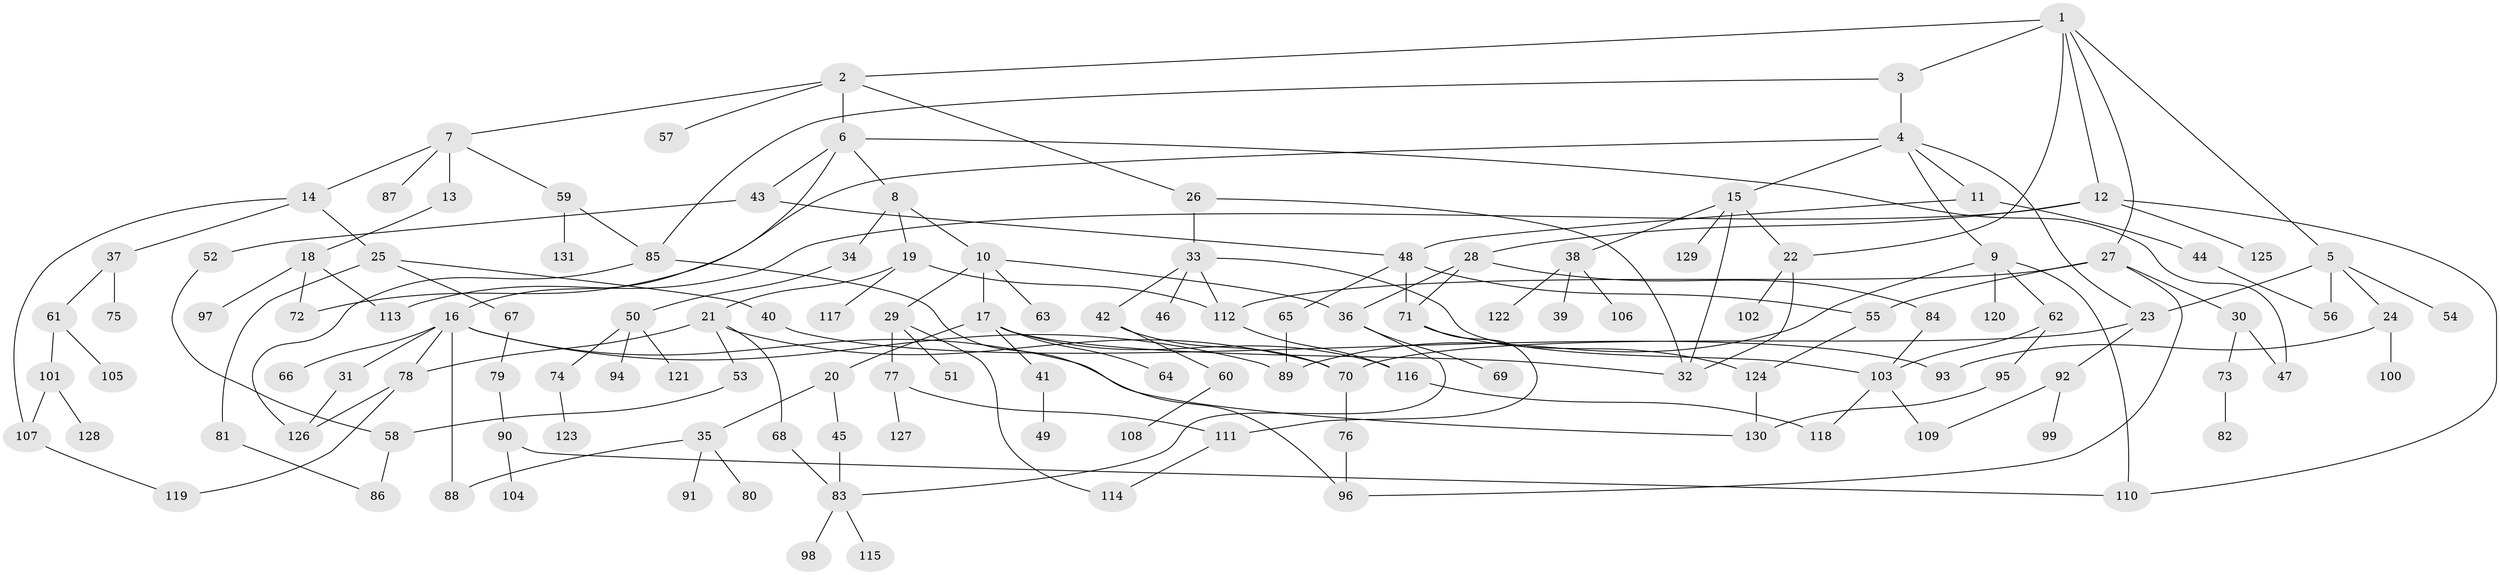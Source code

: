 // Generated by graph-tools (version 1.1) at 2025/41/03/09/25 04:41:59]
// undirected, 131 vertices, 175 edges
graph export_dot {
graph [start="1"]
  node [color=gray90,style=filled];
  1;
  2;
  3;
  4;
  5;
  6;
  7;
  8;
  9;
  10;
  11;
  12;
  13;
  14;
  15;
  16;
  17;
  18;
  19;
  20;
  21;
  22;
  23;
  24;
  25;
  26;
  27;
  28;
  29;
  30;
  31;
  32;
  33;
  34;
  35;
  36;
  37;
  38;
  39;
  40;
  41;
  42;
  43;
  44;
  45;
  46;
  47;
  48;
  49;
  50;
  51;
  52;
  53;
  54;
  55;
  56;
  57;
  58;
  59;
  60;
  61;
  62;
  63;
  64;
  65;
  66;
  67;
  68;
  69;
  70;
  71;
  72;
  73;
  74;
  75;
  76;
  77;
  78;
  79;
  80;
  81;
  82;
  83;
  84;
  85;
  86;
  87;
  88;
  89;
  90;
  91;
  92;
  93;
  94;
  95;
  96;
  97;
  98;
  99;
  100;
  101;
  102;
  103;
  104;
  105;
  106;
  107;
  108;
  109;
  110;
  111;
  112;
  113;
  114;
  115;
  116;
  117;
  118;
  119;
  120;
  121;
  122;
  123;
  124;
  125;
  126;
  127;
  128;
  129;
  130;
  131;
  1 -- 2;
  1 -- 3;
  1 -- 5;
  1 -- 12;
  1 -- 22;
  1 -- 27;
  2 -- 6;
  2 -- 7;
  2 -- 26;
  2 -- 57;
  3 -- 4;
  3 -- 85;
  4 -- 9;
  4 -- 11;
  4 -- 15;
  4 -- 72;
  4 -- 23;
  5 -- 23;
  5 -- 24;
  5 -- 54;
  5 -- 56;
  6 -- 8;
  6 -- 16;
  6 -- 43;
  6 -- 47;
  7 -- 13;
  7 -- 14;
  7 -- 59;
  7 -- 87;
  8 -- 10;
  8 -- 19;
  8 -- 34;
  9 -- 62;
  9 -- 110;
  9 -- 120;
  9 -- 89;
  10 -- 17;
  10 -- 29;
  10 -- 36;
  10 -- 63;
  11 -- 44;
  11 -- 48;
  12 -- 28;
  12 -- 113;
  12 -- 125;
  12 -- 110;
  13 -- 18;
  14 -- 25;
  14 -- 37;
  14 -- 107;
  15 -- 38;
  15 -- 129;
  15 -- 32;
  15 -- 22;
  16 -- 31;
  16 -- 66;
  16 -- 88;
  16 -- 89;
  16 -- 78;
  16 -- 130;
  17 -- 20;
  17 -- 32;
  17 -- 41;
  17 -- 64;
  17 -- 116;
  18 -- 72;
  18 -- 97;
  18 -- 113;
  19 -- 21;
  19 -- 117;
  19 -- 112;
  20 -- 35;
  20 -- 45;
  21 -- 53;
  21 -- 68;
  21 -- 78;
  21 -- 70;
  22 -- 102;
  22 -- 32;
  23 -- 92;
  23 -- 70;
  24 -- 93;
  24 -- 100;
  25 -- 40;
  25 -- 67;
  25 -- 81;
  26 -- 33;
  26 -- 32;
  27 -- 30;
  27 -- 55;
  27 -- 112;
  27 -- 96;
  28 -- 84;
  28 -- 71;
  28 -- 36;
  29 -- 51;
  29 -- 77;
  29 -- 114;
  30 -- 73;
  30 -- 47;
  31 -- 126;
  33 -- 42;
  33 -- 46;
  33 -- 112;
  33 -- 103;
  34 -- 50;
  35 -- 80;
  35 -- 91;
  35 -- 88;
  36 -- 69;
  36 -- 83;
  37 -- 61;
  37 -- 75;
  38 -- 39;
  38 -- 106;
  38 -- 122;
  40 -- 93;
  41 -- 49;
  42 -- 60;
  42 -- 70;
  43 -- 52;
  43 -- 48;
  44 -- 56;
  45 -- 83;
  48 -- 55;
  48 -- 65;
  48 -- 71;
  50 -- 74;
  50 -- 94;
  50 -- 121;
  52 -- 58;
  53 -- 58;
  55 -- 124;
  58 -- 86;
  59 -- 131;
  59 -- 85;
  60 -- 108;
  61 -- 101;
  61 -- 105;
  62 -- 95;
  62 -- 103;
  65 -- 89;
  67 -- 79;
  68 -- 83;
  70 -- 76;
  71 -- 111;
  71 -- 124;
  73 -- 82;
  74 -- 123;
  76 -- 96;
  77 -- 127;
  77 -- 111;
  78 -- 119;
  78 -- 126;
  79 -- 90;
  81 -- 86;
  83 -- 98;
  83 -- 115;
  84 -- 103;
  85 -- 96;
  85 -- 126;
  90 -- 104;
  90 -- 110;
  92 -- 99;
  92 -- 109;
  95 -- 130;
  101 -- 128;
  101 -- 107;
  103 -- 109;
  103 -- 118;
  107 -- 119;
  111 -- 114;
  112 -- 116;
  116 -- 118;
  124 -- 130;
}
